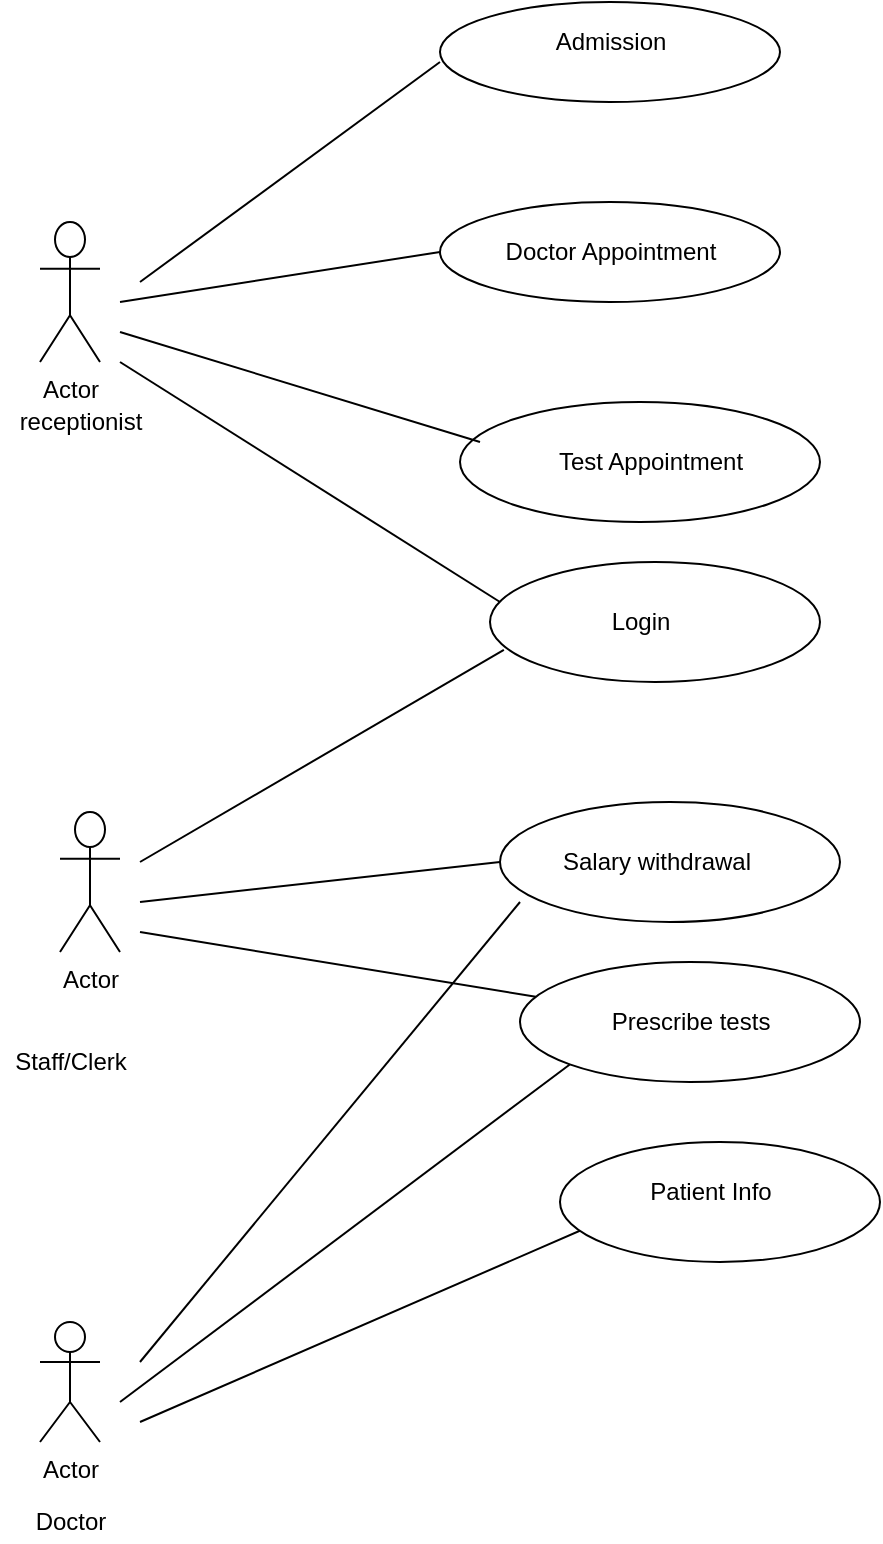 <mxfile version="10.5.5" type="github"><diagram id="nJxJXBlkWBQ7e48JWRbq" name="Page-1"><mxGraphModel dx="918" dy="664" grid="1" gridSize="10" guides="1" tooltips="1" connect="1" arrows="1" fold="1" page="1" pageScale="1" pageWidth="850" pageHeight="1100" math="0" shadow="0"><root><mxCell id="0"/><mxCell id="1" parent="0"/><mxCell id="rnt3o6fvrkerwvHrso9B-1" value="Actor" style="shape=umlActor;verticalLabelPosition=bottom;labelBackgroundColor=#ffffff;verticalAlign=top;html=1;outlineConnect=0;" vertex="1" parent="1"><mxGeometry x="130" y="120" width="30" height="70" as="geometry"/></mxCell><mxCell id="rnt3o6fvrkerwvHrso9B-4" value="receptionist" style="text;html=1;resizable=0;autosize=1;align=center;verticalAlign=middle;points=[];fillColor=none;strokeColor=none;rounded=0;direction=south;" vertex="1" parent="1"><mxGeometry x="140" y="180" width="20" height="80" as="geometry"/></mxCell><mxCell id="rnt3o6fvrkerwvHrso9B-8" value="" style="ellipse;whiteSpace=wrap;html=1;" vertex="1" parent="1"><mxGeometry x="330" y="10" width="170" height="50" as="geometry"/></mxCell><mxCell id="rnt3o6fvrkerwvHrso9B-9" value="" style="ellipse;whiteSpace=wrap;html=1;" vertex="1" parent="1"><mxGeometry x="330" y="110" width="170" height="50" as="geometry"/></mxCell><mxCell id="rnt3o6fvrkerwvHrso9B-10" value="" style="ellipse;whiteSpace=wrap;html=1;" vertex="1" parent="1"><mxGeometry x="340" y="210" width="180" height="60" as="geometry"/></mxCell><mxCell id="rnt3o6fvrkerwvHrso9B-11" value="Admission" style="text;html=1;resizable=0;autosize=1;align=center;verticalAlign=middle;points=[];fillColor=none;strokeColor=none;rounded=0;" vertex="1" parent="1"><mxGeometry x="380" y="20" width="70" height="20" as="geometry"/></mxCell><mxCell id="rnt3o6fvrkerwvHrso9B-12" value="Doctor Appointment" style="text;html=1;resizable=0;autosize=1;align=center;verticalAlign=middle;points=[];fillColor=none;strokeColor=none;rounded=0;" vertex="1" parent="1"><mxGeometry x="355" y="125" width="120" height="20" as="geometry"/></mxCell><mxCell id="rnt3o6fvrkerwvHrso9B-13" value="Test Appointment" style="text;html=1;resizable=0;autosize=1;align=center;verticalAlign=middle;points=[];fillColor=none;strokeColor=none;rounded=0;" vertex="1" parent="1"><mxGeometry x="380" y="230" width="110" height="20" as="geometry"/></mxCell><mxCell id="rnt3o6fvrkerwvHrso9B-14" value="Actor" style="shape=umlActor;verticalLabelPosition=bottom;labelBackgroundColor=#ffffff;verticalAlign=top;html=1;outlineConnect=0;" vertex="1" parent="1"><mxGeometry x="140" y="415" width="30" height="70" as="geometry"/></mxCell><mxCell id="rnt3o6fvrkerwvHrso9B-15" value="" style="endArrow=none;html=1;" edge="1" parent="1"><mxGeometry width="50" height="50" relative="1" as="geometry"><mxPoint x="180" y="150" as="sourcePoint"/><mxPoint x="330" y="40" as="targetPoint"/><Array as="points"><mxPoint x="330" y="40"/></Array></mxGeometry></mxCell><mxCell id="rnt3o6fvrkerwvHrso9B-16" value="" style="endArrow=none;html=1;entryX=0;entryY=0.5;entryDx=0;entryDy=0;" edge="1" parent="1" target="rnt3o6fvrkerwvHrso9B-9"><mxGeometry width="50" height="50" relative="1" as="geometry"><mxPoint x="170" y="160" as="sourcePoint"/><mxPoint x="320" y="140" as="targetPoint"/></mxGeometry></mxCell><mxCell id="rnt3o6fvrkerwvHrso9B-17" value="" style="endArrow=none;html=1;" edge="1" parent="1"><mxGeometry width="50" height="50" relative="1" as="geometry"><mxPoint x="170" y="175" as="sourcePoint"/><mxPoint x="350" y="230" as="targetPoint"/></mxGeometry></mxCell><mxCell id="rnt3o6fvrkerwvHrso9B-20" value="" style="endArrow=none;html=1;" edge="1" parent="1"><mxGeometry width="50" height="50" relative="1" as="geometry"><mxPoint x="170" y="190" as="sourcePoint"/><mxPoint x="360" y="310" as="targetPoint"/><Array as="points"/></mxGeometry></mxCell><mxCell id="rnt3o6fvrkerwvHrso9B-21" value="" style="ellipse;whiteSpace=wrap;html=1;" vertex="1" parent="1"><mxGeometry x="355" y="290" width="165" height="60" as="geometry"/></mxCell><mxCell id="rnt3o6fvrkerwvHrso9B-22" value="" style="ellipse;whiteSpace=wrap;html=1;" vertex="1" parent="1"><mxGeometry x="360" y="410" width="170" height="60" as="geometry"/></mxCell><mxCell id="rnt3o6fvrkerwvHrso9B-23" value="Staff/Clerk" style="text;html=1;resizable=0;autosize=1;align=center;verticalAlign=middle;points=[];fillColor=none;strokeColor=none;rounded=0;" vertex="1" parent="1"><mxGeometry x="110" y="530" width="70" height="20" as="geometry"/></mxCell><mxCell id="rnt3o6fvrkerwvHrso9B-24" value="Login" style="text;html=1;resizable=0;autosize=1;align=center;verticalAlign=middle;points=[];fillColor=none;strokeColor=none;rounded=0;" vertex="1" parent="1"><mxGeometry x="410" y="310" width="40" height="20" as="geometry"/></mxCell><mxCell id="rnt3o6fvrkerwvHrso9B-26" value="" style="endArrow=none;html=1;entryX=0;entryY=0.5;entryDx=0;entryDy=0;" edge="1" parent="1" target="rnt3o6fvrkerwvHrso9B-22"><mxGeometry width="50" height="50" relative="1" as="geometry"><mxPoint x="180" y="460" as="sourcePoint"/><mxPoint x="240" y="440" as="targetPoint"/></mxGeometry></mxCell><mxCell id="rnt3o6fvrkerwvHrso9B-27" value="" style="endArrow=none;html=1;entryX=0.042;entryY=0.733;entryDx=0;entryDy=0;entryPerimeter=0;" edge="1" parent="1" target="rnt3o6fvrkerwvHrso9B-21"><mxGeometry width="50" height="50" relative="1" as="geometry"><mxPoint x="180" y="440" as="sourcePoint"/><mxPoint x="290" y="370" as="targetPoint"/><Array as="points"><mxPoint x="180" y="440"/></Array></mxGeometry></mxCell><mxCell id="rnt3o6fvrkerwvHrso9B-28" value="Salary withdrawal" style="text;html=1;resizable=0;autosize=1;align=center;verticalAlign=middle;points=[];fillColor=none;strokeColor=none;rounded=0;" vertex="1" parent="1"><mxGeometry x="382.5" y="430" width="110" height="20" as="geometry"/></mxCell><mxCell id="rnt3o6fvrkerwvHrso9B-29" value="" style="endArrow=none;html=1;" edge="1" parent="1" target="rnt3o6fvrkerwvHrso9B-30"><mxGeometry width="50" height="50" relative="1" as="geometry"><mxPoint x="180" y="475" as="sourcePoint"/><mxPoint x="380" y="520" as="targetPoint"/><Array as="points"/></mxGeometry></mxCell><mxCell id="rnt3o6fvrkerwvHrso9B-30" value="" style="ellipse;whiteSpace=wrap;html=1;" vertex="1" parent="1"><mxGeometry x="370" y="490" width="170" height="60" as="geometry"/></mxCell><mxCell id="rnt3o6fvrkerwvHrso9B-31" value="Prescribe tests" style="text;html=1;resizable=0;autosize=1;align=center;verticalAlign=middle;points=[];fillColor=none;strokeColor=none;rounded=0;" vertex="1" parent="1"><mxGeometry x="410" y="510" width="90" height="20" as="geometry"/></mxCell><mxCell id="rnt3o6fvrkerwvHrso9B-32" value="Actor" style="shape=umlActor;verticalLabelPosition=bottom;labelBackgroundColor=#ffffff;verticalAlign=top;html=1;outlineConnect=0;" vertex="1" parent="1"><mxGeometry x="130" y="670" width="30" height="60" as="geometry"/></mxCell><mxCell id="rnt3o6fvrkerwvHrso9B-33" value="Doctor" style="text;html=1;resizable=0;autosize=1;align=center;verticalAlign=middle;points=[];fillColor=none;strokeColor=none;rounded=0;" vertex="1" parent="1"><mxGeometry x="120" y="760" width="50" height="20" as="geometry"/></mxCell><mxCell id="rnt3o6fvrkerwvHrso9B-36" value="" style="endArrow=none;html=1;" edge="1" parent="1"><mxGeometry width="50" height="50" relative="1" as="geometry"><mxPoint x="180" y="690" as="sourcePoint"/><mxPoint x="370" y="460" as="targetPoint"/></mxGeometry></mxCell><mxCell id="rnt3o6fvrkerwvHrso9B-37" value="" style="endArrow=none;html=1;entryX=0;entryY=1;entryDx=0;entryDy=0;" edge="1" parent="1" target="rnt3o6fvrkerwvHrso9B-30"><mxGeometry width="50" height="50" relative="1" as="geometry"><mxPoint x="170" y="710" as="sourcePoint"/><mxPoint x="390" y="540" as="targetPoint"/></mxGeometry></mxCell><mxCell id="rnt3o6fvrkerwvHrso9B-38" value="" style="endArrow=none;html=1;" edge="1" parent="1"><mxGeometry width="50" height="50" relative="1" as="geometry"><mxPoint x="180" y="720" as="sourcePoint"/><mxPoint x="410" y="620" as="targetPoint"/><Array as="points"><mxPoint x="180" y="720"/></Array></mxGeometry></mxCell><mxCell id="rnt3o6fvrkerwvHrso9B-39" value="" style="ellipse;whiteSpace=wrap;html=1;" vertex="1" parent="1"><mxGeometry x="390" y="580" width="160" height="60" as="geometry"/></mxCell><mxCell id="rnt3o6fvrkerwvHrso9B-40" value="Patient Info" style="text;html=1;resizable=0;autosize=1;align=center;verticalAlign=middle;points=[];fillColor=none;strokeColor=none;rounded=0;" vertex="1" parent="1"><mxGeometry x="425" y="595" width="80" height="20" as="geometry"/></mxCell></root></mxGraphModel></diagram></mxfile>
